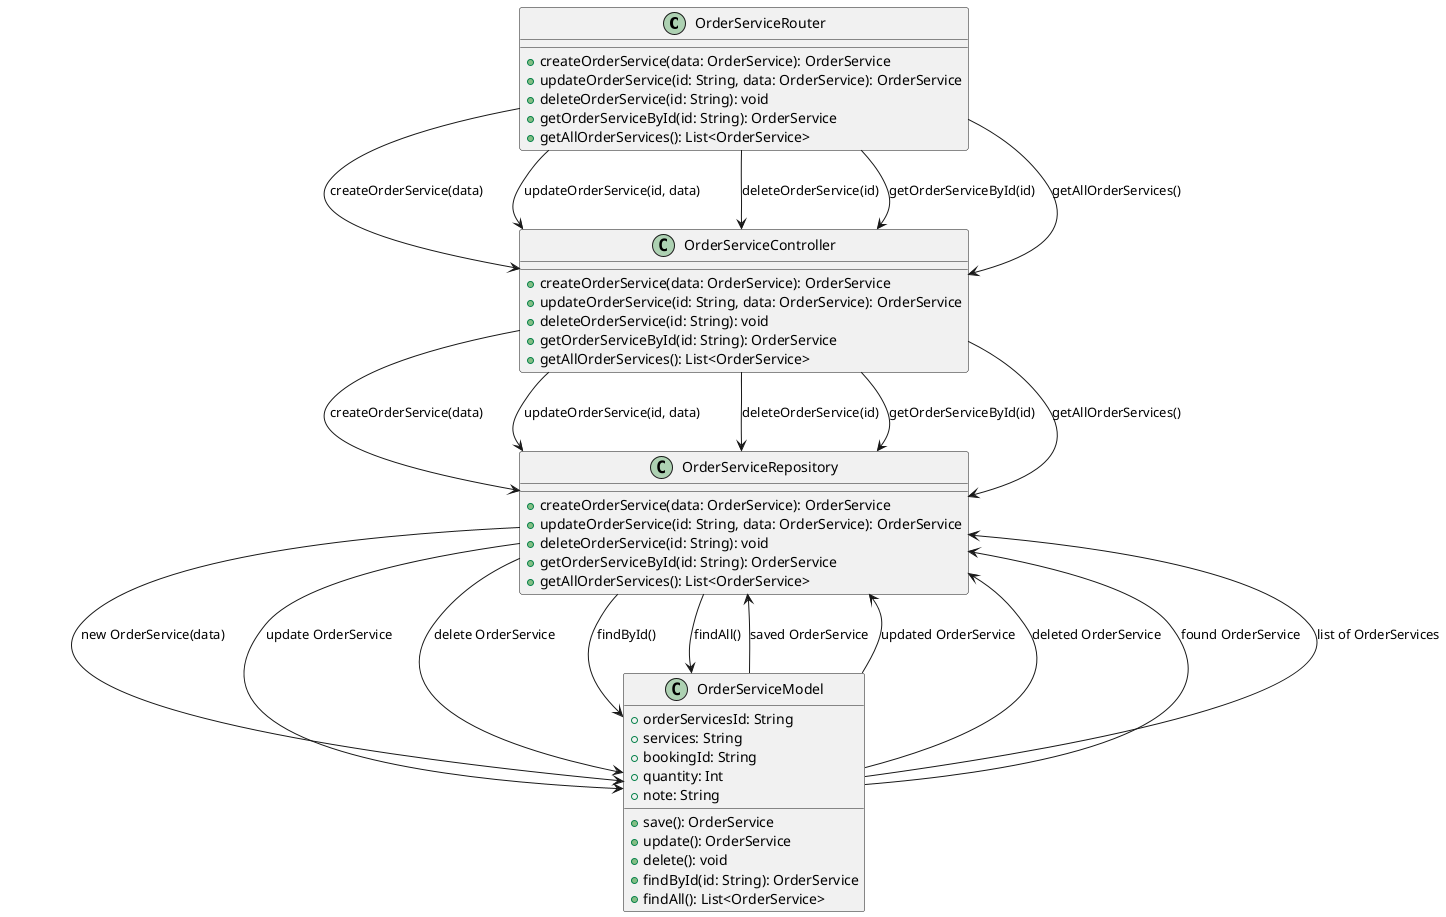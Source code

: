 @startuml
class OrderServiceRouter {
    +createOrderService(data: OrderService): OrderService
    +updateOrderService(id: String, data: OrderService): OrderService
    +deleteOrderService(id: String): void
    +getOrderServiceById(id: String): OrderService
    +getAllOrderServices(): List<OrderService>
}

class OrderServiceController {
    +createOrderService(data: OrderService): OrderService
    +updateOrderService(id: String, data: OrderService): OrderService
    +deleteOrderService(id: String): void
    +getOrderServiceById(id: String): OrderService
    +getAllOrderServices(): List<OrderService>
}

class OrderServiceRepository {
    +createOrderService(data: OrderService): OrderService
    +updateOrderService(id: String, data: OrderService): OrderService
    +deleteOrderService(id: String): void
    +getOrderServiceById(id: String): OrderService
    +getAllOrderServices(): List<OrderService>
}

class OrderServiceModel {
    +orderServicesId: String
    +services: String
    +bookingId: String
    +quantity: Int
    +note: String
    +save(): OrderService
    +update(): OrderService
    +delete(): void
    +findById(id: String): OrderService
    +findAll(): List<OrderService>
}

OrderServiceRouter --> OrderServiceController : createOrderService(data)
OrderServiceController --> OrderServiceRepository : createOrderService(data)
OrderServiceRepository --> OrderServiceModel : new OrderService(data)
OrderServiceModel --> OrderServiceRepository : saved OrderService

OrderServiceRouter --> OrderServiceController : updateOrderService(id, data)
OrderServiceController --> OrderServiceRepository : updateOrderService(id, data)
OrderServiceRepository --> OrderServiceModel : update OrderService
OrderServiceModel --> OrderServiceRepository : updated OrderService

OrderServiceRouter --> OrderServiceController : deleteOrderService(id)
OrderServiceController --> OrderServiceRepository : deleteOrderService(id)
OrderServiceRepository --> OrderServiceModel : delete OrderService
OrderServiceModel --> OrderServiceRepository : deleted OrderService

OrderServiceRouter --> OrderServiceController : getOrderServiceById(id)
OrderServiceController --> OrderServiceRepository : getOrderServiceById(id)
OrderServiceRepository --> OrderServiceModel : findById()
OrderServiceModel --> OrderServiceRepository : found OrderService

OrderServiceRouter --> OrderServiceController : getAllOrderServices()
OrderServiceController --> OrderServiceRepository : getAllOrderServices()
OrderServiceRepository --> OrderServiceModel : findAll()
OrderServiceModel --> OrderServiceRepository : list of OrderServices
@enduml
